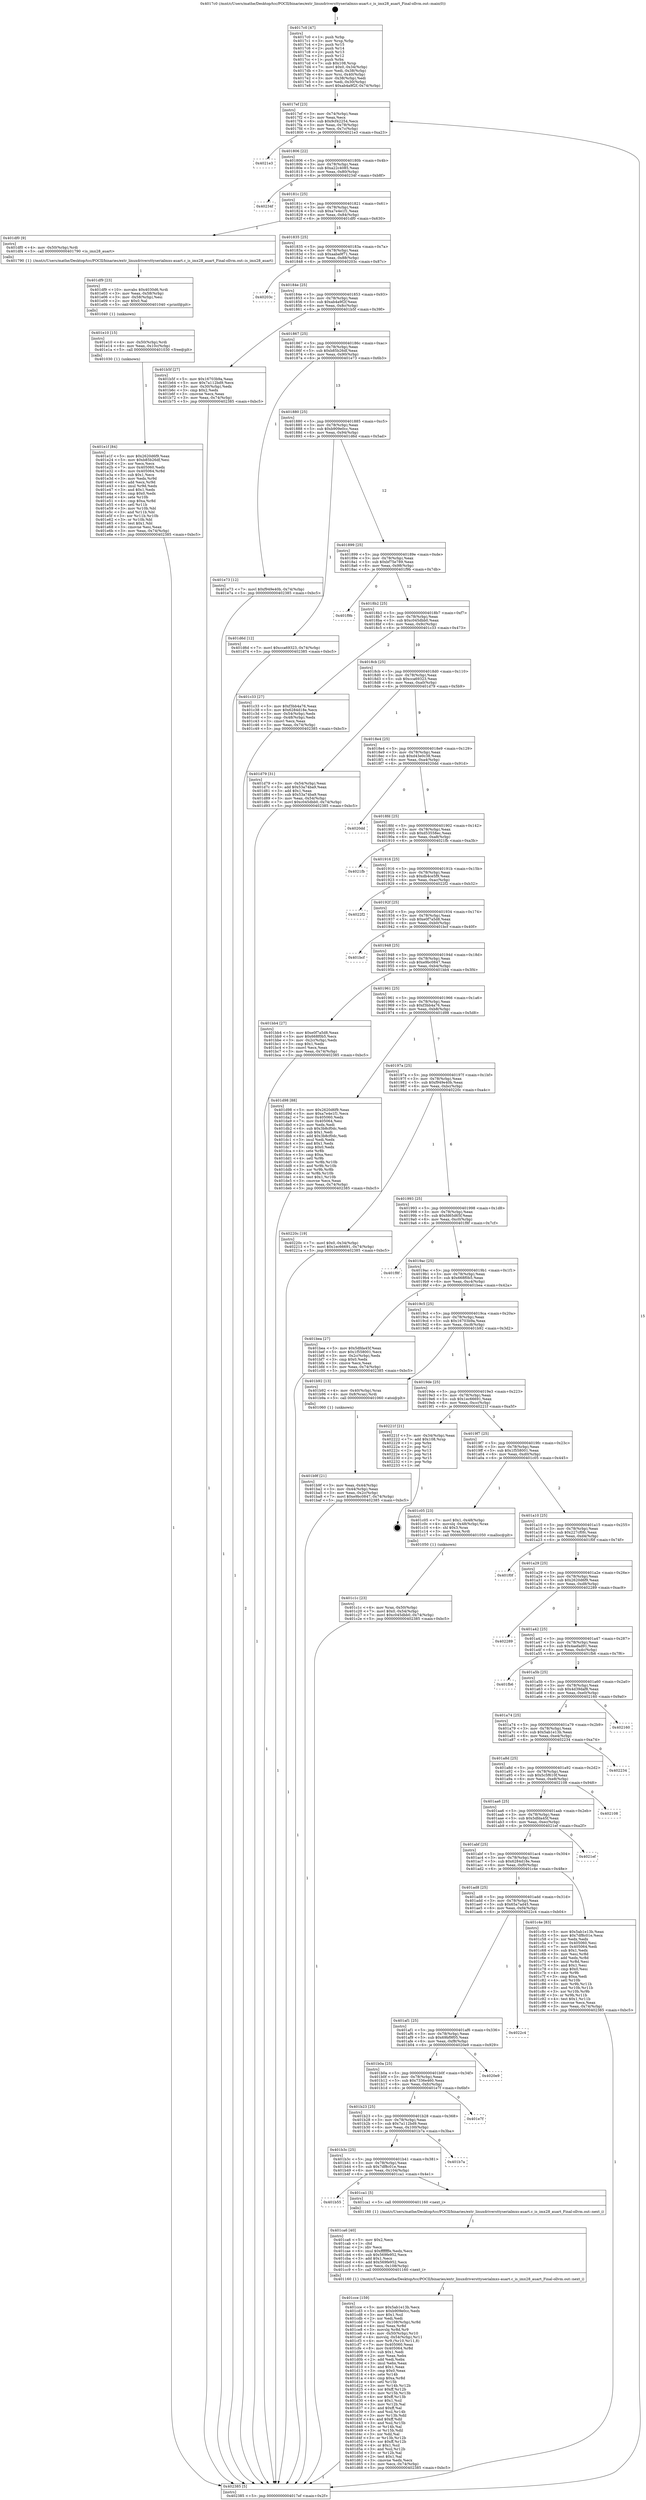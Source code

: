 digraph "0x4017c0" {
  label = "0x4017c0 (/mnt/c/Users/mathe/Desktop/tcc/POCII/binaries/extr_linuxdriversttyserialmxs-auart.c_is_imx28_auart_Final-ollvm.out::main(0))"
  labelloc = "t"
  node[shape=record]

  Entry [label="",width=0.3,height=0.3,shape=circle,fillcolor=black,style=filled]
  "0x4017ef" [label="{
     0x4017ef [23]\l
     | [instrs]\l
     &nbsp;&nbsp;0x4017ef \<+3\>: mov -0x74(%rbp),%eax\l
     &nbsp;&nbsp;0x4017f2 \<+2\>: mov %eax,%ecx\l
     &nbsp;&nbsp;0x4017f4 \<+6\>: sub $0x9cf42254,%ecx\l
     &nbsp;&nbsp;0x4017fa \<+3\>: mov %eax,-0x78(%rbp)\l
     &nbsp;&nbsp;0x4017fd \<+3\>: mov %ecx,-0x7c(%rbp)\l
     &nbsp;&nbsp;0x401800 \<+6\>: je 00000000004021e3 \<main+0xa23\>\l
  }"]
  "0x4021e3" [label="{
     0x4021e3\l
  }", style=dashed]
  "0x401806" [label="{
     0x401806 [22]\l
     | [instrs]\l
     &nbsp;&nbsp;0x401806 \<+5\>: jmp 000000000040180b \<main+0x4b\>\l
     &nbsp;&nbsp;0x40180b \<+3\>: mov -0x78(%rbp),%eax\l
     &nbsp;&nbsp;0x40180e \<+5\>: sub $0xa22c4085,%eax\l
     &nbsp;&nbsp;0x401813 \<+3\>: mov %eax,-0x80(%rbp)\l
     &nbsp;&nbsp;0x401816 \<+6\>: je 000000000040234f \<main+0xb8f\>\l
  }"]
  Exit [label="",width=0.3,height=0.3,shape=circle,fillcolor=black,style=filled,peripheries=2]
  "0x40234f" [label="{
     0x40234f\l
  }", style=dashed]
  "0x40181c" [label="{
     0x40181c [25]\l
     | [instrs]\l
     &nbsp;&nbsp;0x40181c \<+5\>: jmp 0000000000401821 \<main+0x61\>\l
     &nbsp;&nbsp;0x401821 \<+3\>: mov -0x78(%rbp),%eax\l
     &nbsp;&nbsp;0x401824 \<+5\>: sub $0xa7e4e1f1,%eax\l
     &nbsp;&nbsp;0x401829 \<+6\>: mov %eax,-0x84(%rbp)\l
     &nbsp;&nbsp;0x40182f \<+6\>: je 0000000000401df0 \<main+0x630\>\l
  }"]
  "0x401e1f" [label="{
     0x401e1f [84]\l
     | [instrs]\l
     &nbsp;&nbsp;0x401e1f \<+5\>: mov $0x2620d6f9,%eax\l
     &nbsp;&nbsp;0x401e24 \<+5\>: mov $0xb85b26df,%esi\l
     &nbsp;&nbsp;0x401e29 \<+2\>: xor %ecx,%ecx\l
     &nbsp;&nbsp;0x401e2b \<+7\>: mov 0x405060,%edx\l
     &nbsp;&nbsp;0x401e32 \<+8\>: mov 0x405064,%r8d\l
     &nbsp;&nbsp;0x401e3a \<+3\>: sub $0x1,%ecx\l
     &nbsp;&nbsp;0x401e3d \<+3\>: mov %edx,%r9d\l
     &nbsp;&nbsp;0x401e40 \<+3\>: add %ecx,%r9d\l
     &nbsp;&nbsp;0x401e43 \<+4\>: imul %r9d,%edx\l
     &nbsp;&nbsp;0x401e47 \<+3\>: and $0x1,%edx\l
     &nbsp;&nbsp;0x401e4a \<+3\>: cmp $0x0,%edx\l
     &nbsp;&nbsp;0x401e4d \<+4\>: sete %r10b\l
     &nbsp;&nbsp;0x401e51 \<+4\>: cmp $0xa,%r8d\l
     &nbsp;&nbsp;0x401e55 \<+4\>: setl %r11b\l
     &nbsp;&nbsp;0x401e59 \<+3\>: mov %r10b,%bl\l
     &nbsp;&nbsp;0x401e5c \<+3\>: and %r11b,%bl\l
     &nbsp;&nbsp;0x401e5f \<+3\>: xor %r11b,%r10b\l
     &nbsp;&nbsp;0x401e62 \<+3\>: or %r10b,%bl\l
     &nbsp;&nbsp;0x401e65 \<+3\>: test $0x1,%bl\l
     &nbsp;&nbsp;0x401e68 \<+3\>: cmovne %esi,%eax\l
     &nbsp;&nbsp;0x401e6b \<+3\>: mov %eax,-0x74(%rbp)\l
     &nbsp;&nbsp;0x401e6e \<+5\>: jmp 0000000000402385 \<main+0xbc5\>\l
  }"]
  "0x401df0" [label="{
     0x401df0 [9]\l
     | [instrs]\l
     &nbsp;&nbsp;0x401df0 \<+4\>: mov -0x50(%rbp),%rdi\l
     &nbsp;&nbsp;0x401df4 \<+5\>: call 0000000000401790 \<is_imx28_auart\>\l
     | [calls]\l
     &nbsp;&nbsp;0x401790 \{1\} (/mnt/c/Users/mathe/Desktop/tcc/POCII/binaries/extr_linuxdriversttyserialmxs-auart.c_is_imx28_auart_Final-ollvm.out::is_imx28_auart)\l
  }"]
  "0x401835" [label="{
     0x401835 [25]\l
     | [instrs]\l
     &nbsp;&nbsp;0x401835 \<+5\>: jmp 000000000040183a \<main+0x7a\>\l
     &nbsp;&nbsp;0x40183a \<+3\>: mov -0x78(%rbp),%eax\l
     &nbsp;&nbsp;0x40183d \<+5\>: sub $0xaaba9f71,%eax\l
     &nbsp;&nbsp;0x401842 \<+6\>: mov %eax,-0x88(%rbp)\l
     &nbsp;&nbsp;0x401848 \<+6\>: je 000000000040203c \<main+0x87c\>\l
  }"]
  "0x401e10" [label="{
     0x401e10 [15]\l
     | [instrs]\l
     &nbsp;&nbsp;0x401e10 \<+4\>: mov -0x50(%rbp),%rdi\l
     &nbsp;&nbsp;0x401e14 \<+6\>: mov %eax,-0x10c(%rbp)\l
     &nbsp;&nbsp;0x401e1a \<+5\>: call 0000000000401030 \<free@plt\>\l
     | [calls]\l
     &nbsp;&nbsp;0x401030 \{1\} (unknown)\l
  }"]
  "0x40203c" [label="{
     0x40203c\l
  }", style=dashed]
  "0x40184e" [label="{
     0x40184e [25]\l
     | [instrs]\l
     &nbsp;&nbsp;0x40184e \<+5\>: jmp 0000000000401853 \<main+0x93\>\l
     &nbsp;&nbsp;0x401853 \<+3\>: mov -0x78(%rbp),%eax\l
     &nbsp;&nbsp;0x401856 \<+5\>: sub $0xab4a9f2f,%eax\l
     &nbsp;&nbsp;0x40185b \<+6\>: mov %eax,-0x8c(%rbp)\l
     &nbsp;&nbsp;0x401861 \<+6\>: je 0000000000401b5f \<main+0x39f\>\l
  }"]
  "0x401df9" [label="{
     0x401df9 [23]\l
     | [instrs]\l
     &nbsp;&nbsp;0x401df9 \<+10\>: movabs $0x4030d6,%rdi\l
     &nbsp;&nbsp;0x401e03 \<+3\>: mov %eax,-0x58(%rbp)\l
     &nbsp;&nbsp;0x401e06 \<+3\>: mov -0x58(%rbp),%esi\l
     &nbsp;&nbsp;0x401e09 \<+2\>: mov $0x0,%al\l
     &nbsp;&nbsp;0x401e0b \<+5\>: call 0000000000401040 \<printf@plt\>\l
     | [calls]\l
     &nbsp;&nbsp;0x401040 \{1\} (unknown)\l
  }"]
  "0x401b5f" [label="{
     0x401b5f [27]\l
     | [instrs]\l
     &nbsp;&nbsp;0x401b5f \<+5\>: mov $0x16703b9a,%eax\l
     &nbsp;&nbsp;0x401b64 \<+5\>: mov $0x7a112bd9,%ecx\l
     &nbsp;&nbsp;0x401b69 \<+3\>: mov -0x30(%rbp),%edx\l
     &nbsp;&nbsp;0x401b6c \<+3\>: cmp $0x2,%edx\l
     &nbsp;&nbsp;0x401b6f \<+3\>: cmovne %ecx,%eax\l
     &nbsp;&nbsp;0x401b72 \<+3\>: mov %eax,-0x74(%rbp)\l
     &nbsp;&nbsp;0x401b75 \<+5\>: jmp 0000000000402385 \<main+0xbc5\>\l
  }"]
  "0x401867" [label="{
     0x401867 [25]\l
     | [instrs]\l
     &nbsp;&nbsp;0x401867 \<+5\>: jmp 000000000040186c \<main+0xac\>\l
     &nbsp;&nbsp;0x40186c \<+3\>: mov -0x78(%rbp),%eax\l
     &nbsp;&nbsp;0x40186f \<+5\>: sub $0xb85b26df,%eax\l
     &nbsp;&nbsp;0x401874 \<+6\>: mov %eax,-0x90(%rbp)\l
     &nbsp;&nbsp;0x40187a \<+6\>: je 0000000000401e73 \<main+0x6b3\>\l
  }"]
  "0x402385" [label="{
     0x402385 [5]\l
     | [instrs]\l
     &nbsp;&nbsp;0x402385 \<+5\>: jmp 00000000004017ef \<main+0x2f\>\l
  }"]
  "0x4017c0" [label="{
     0x4017c0 [47]\l
     | [instrs]\l
     &nbsp;&nbsp;0x4017c0 \<+1\>: push %rbp\l
     &nbsp;&nbsp;0x4017c1 \<+3\>: mov %rsp,%rbp\l
     &nbsp;&nbsp;0x4017c4 \<+2\>: push %r15\l
     &nbsp;&nbsp;0x4017c6 \<+2\>: push %r14\l
     &nbsp;&nbsp;0x4017c8 \<+2\>: push %r13\l
     &nbsp;&nbsp;0x4017ca \<+2\>: push %r12\l
     &nbsp;&nbsp;0x4017cc \<+1\>: push %rbx\l
     &nbsp;&nbsp;0x4017cd \<+7\>: sub $0x108,%rsp\l
     &nbsp;&nbsp;0x4017d4 \<+7\>: movl $0x0,-0x34(%rbp)\l
     &nbsp;&nbsp;0x4017db \<+3\>: mov %edi,-0x38(%rbp)\l
     &nbsp;&nbsp;0x4017de \<+4\>: mov %rsi,-0x40(%rbp)\l
     &nbsp;&nbsp;0x4017e2 \<+3\>: mov -0x38(%rbp),%edi\l
     &nbsp;&nbsp;0x4017e5 \<+3\>: mov %edi,-0x30(%rbp)\l
     &nbsp;&nbsp;0x4017e8 \<+7\>: movl $0xab4a9f2f,-0x74(%rbp)\l
  }"]
  "0x401cce" [label="{
     0x401cce [159]\l
     | [instrs]\l
     &nbsp;&nbsp;0x401cce \<+5\>: mov $0x5ab1e13b,%ecx\l
     &nbsp;&nbsp;0x401cd3 \<+5\>: mov $0xb909e0cc,%edx\l
     &nbsp;&nbsp;0x401cd8 \<+3\>: mov $0x1,%sil\l
     &nbsp;&nbsp;0x401cdb \<+2\>: xor %edi,%edi\l
     &nbsp;&nbsp;0x401cdd \<+7\>: mov -0x108(%rbp),%r8d\l
     &nbsp;&nbsp;0x401ce4 \<+4\>: imul %eax,%r8d\l
     &nbsp;&nbsp;0x401ce8 \<+3\>: movslq %r8d,%r9\l
     &nbsp;&nbsp;0x401ceb \<+4\>: mov -0x50(%rbp),%r10\l
     &nbsp;&nbsp;0x401cef \<+4\>: movslq -0x54(%rbp),%r11\l
     &nbsp;&nbsp;0x401cf3 \<+4\>: mov %r9,(%r10,%r11,8)\l
     &nbsp;&nbsp;0x401cf7 \<+7\>: mov 0x405060,%eax\l
     &nbsp;&nbsp;0x401cfe \<+8\>: mov 0x405064,%r8d\l
     &nbsp;&nbsp;0x401d06 \<+3\>: sub $0x1,%edi\l
     &nbsp;&nbsp;0x401d09 \<+2\>: mov %eax,%ebx\l
     &nbsp;&nbsp;0x401d0b \<+2\>: add %edi,%ebx\l
     &nbsp;&nbsp;0x401d0d \<+3\>: imul %ebx,%eax\l
     &nbsp;&nbsp;0x401d10 \<+3\>: and $0x1,%eax\l
     &nbsp;&nbsp;0x401d13 \<+3\>: cmp $0x0,%eax\l
     &nbsp;&nbsp;0x401d16 \<+4\>: sete %r14b\l
     &nbsp;&nbsp;0x401d1a \<+4\>: cmp $0xa,%r8d\l
     &nbsp;&nbsp;0x401d1e \<+4\>: setl %r15b\l
     &nbsp;&nbsp;0x401d22 \<+3\>: mov %r14b,%r12b\l
     &nbsp;&nbsp;0x401d25 \<+4\>: xor $0xff,%r12b\l
     &nbsp;&nbsp;0x401d29 \<+3\>: mov %r15b,%r13b\l
     &nbsp;&nbsp;0x401d2c \<+4\>: xor $0xff,%r13b\l
     &nbsp;&nbsp;0x401d30 \<+4\>: xor $0x1,%sil\l
     &nbsp;&nbsp;0x401d34 \<+3\>: mov %r12b,%al\l
     &nbsp;&nbsp;0x401d37 \<+2\>: and $0xff,%al\l
     &nbsp;&nbsp;0x401d39 \<+3\>: and %sil,%r14b\l
     &nbsp;&nbsp;0x401d3c \<+3\>: mov %r13b,%dil\l
     &nbsp;&nbsp;0x401d3f \<+4\>: and $0xff,%dil\l
     &nbsp;&nbsp;0x401d43 \<+3\>: and %sil,%r15b\l
     &nbsp;&nbsp;0x401d46 \<+3\>: or %r14b,%al\l
     &nbsp;&nbsp;0x401d49 \<+3\>: or %r15b,%dil\l
     &nbsp;&nbsp;0x401d4c \<+3\>: xor %dil,%al\l
     &nbsp;&nbsp;0x401d4f \<+3\>: or %r13b,%r12b\l
     &nbsp;&nbsp;0x401d52 \<+4\>: xor $0xff,%r12b\l
     &nbsp;&nbsp;0x401d56 \<+4\>: or $0x1,%sil\l
     &nbsp;&nbsp;0x401d5a \<+3\>: and %sil,%r12b\l
     &nbsp;&nbsp;0x401d5d \<+3\>: or %r12b,%al\l
     &nbsp;&nbsp;0x401d60 \<+2\>: test $0x1,%al\l
     &nbsp;&nbsp;0x401d62 \<+3\>: cmovne %edx,%ecx\l
     &nbsp;&nbsp;0x401d65 \<+3\>: mov %ecx,-0x74(%rbp)\l
     &nbsp;&nbsp;0x401d68 \<+5\>: jmp 0000000000402385 \<main+0xbc5\>\l
  }"]
  "0x401e73" [label="{
     0x401e73 [12]\l
     | [instrs]\l
     &nbsp;&nbsp;0x401e73 \<+7\>: movl $0xf949e40b,-0x74(%rbp)\l
     &nbsp;&nbsp;0x401e7a \<+5\>: jmp 0000000000402385 \<main+0xbc5\>\l
  }"]
  "0x401880" [label="{
     0x401880 [25]\l
     | [instrs]\l
     &nbsp;&nbsp;0x401880 \<+5\>: jmp 0000000000401885 \<main+0xc5\>\l
     &nbsp;&nbsp;0x401885 \<+3\>: mov -0x78(%rbp),%eax\l
     &nbsp;&nbsp;0x401888 \<+5\>: sub $0xb909e0cc,%eax\l
     &nbsp;&nbsp;0x40188d \<+6\>: mov %eax,-0x94(%rbp)\l
     &nbsp;&nbsp;0x401893 \<+6\>: je 0000000000401d6d \<main+0x5ad\>\l
  }"]
  "0x401ca6" [label="{
     0x401ca6 [40]\l
     | [instrs]\l
     &nbsp;&nbsp;0x401ca6 \<+5\>: mov $0x2,%ecx\l
     &nbsp;&nbsp;0x401cab \<+1\>: cltd\l
     &nbsp;&nbsp;0x401cac \<+2\>: idiv %ecx\l
     &nbsp;&nbsp;0x401cae \<+6\>: imul $0xfffffffe,%edx,%ecx\l
     &nbsp;&nbsp;0x401cb4 \<+6\>: sub $0x569fe952,%ecx\l
     &nbsp;&nbsp;0x401cba \<+3\>: add $0x1,%ecx\l
     &nbsp;&nbsp;0x401cbd \<+6\>: add $0x569fe952,%ecx\l
     &nbsp;&nbsp;0x401cc3 \<+6\>: mov %ecx,-0x108(%rbp)\l
     &nbsp;&nbsp;0x401cc9 \<+5\>: call 0000000000401160 \<next_i\>\l
     | [calls]\l
     &nbsp;&nbsp;0x401160 \{1\} (/mnt/c/Users/mathe/Desktop/tcc/POCII/binaries/extr_linuxdriversttyserialmxs-auart.c_is_imx28_auart_Final-ollvm.out::next_i)\l
  }"]
  "0x401d6d" [label="{
     0x401d6d [12]\l
     | [instrs]\l
     &nbsp;&nbsp;0x401d6d \<+7\>: movl $0xcca69323,-0x74(%rbp)\l
     &nbsp;&nbsp;0x401d74 \<+5\>: jmp 0000000000402385 \<main+0xbc5\>\l
  }"]
  "0x401899" [label="{
     0x401899 [25]\l
     | [instrs]\l
     &nbsp;&nbsp;0x401899 \<+5\>: jmp 000000000040189e \<main+0xde\>\l
     &nbsp;&nbsp;0x40189e \<+3\>: mov -0x78(%rbp),%eax\l
     &nbsp;&nbsp;0x4018a1 \<+5\>: sub $0xbf75e789,%eax\l
     &nbsp;&nbsp;0x4018a6 \<+6\>: mov %eax,-0x98(%rbp)\l
     &nbsp;&nbsp;0x4018ac \<+6\>: je 0000000000401f9b \<main+0x7db\>\l
  }"]
  "0x401b55" [label="{
     0x401b55\l
  }", style=dashed]
  "0x401f9b" [label="{
     0x401f9b\l
  }", style=dashed]
  "0x4018b2" [label="{
     0x4018b2 [25]\l
     | [instrs]\l
     &nbsp;&nbsp;0x4018b2 \<+5\>: jmp 00000000004018b7 \<main+0xf7\>\l
     &nbsp;&nbsp;0x4018b7 \<+3\>: mov -0x78(%rbp),%eax\l
     &nbsp;&nbsp;0x4018ba \<+5\>: sub $0xc045dbb0,%eax\l
     &nbsp;&nbsp;0x4018bf \<+6\>: mov %eax,-0x9c(%rbp)\l
     &nbsp;&nbsp;0x4018c5 \<+6\>: je 0000000000401c33 \<main+0x473\>\l
  }"]
  "0x401ca1" [label="{
     0x401ca1 [5]\l
     | [instrs]\l
     &nbsp;&nbsp;0x401ca1 \<+5\>: call 0000000000401160 \<next_i\>\l
     | [calls]\l
     &nbsp;&nbsp;0x401160 \{1\} (/mnt/c/Users/mathe/Desktop/tcc/POCII/binaries/extr_linuxdriversttyserialmxs-auart.c_is_imx28_auart_Final-ollvm.out::next_i)\l
  }"]
  "0x401c33" [label="{
     0x401c33 [27]\l
     | [instrs]\l
     &nbsp;&nbsp;0x401c33 \<+5\>: mov $0xf3bb4a76,%eax\l
     &nbsp;&nbsp;0x401c38 \<+5\>: mov $0x6284d18e,%ecx\l
     &nbsp;&nbsp;0x401c3d \<+3\>: mov -0x54(%rbp),%edx\l
     &nbsp;&nbsp;0x401c40 \<+3\>: cmp -0x48(%rbp),%edx\l
     &nbsp;&nbsp;0x401c43 \<+3\>: cmovl %ecx,%eax\l
     &nbsp;&nbsp;0x401c46 \<+3\>: mov %eax,-0x74(%rbp)\l
     &nbsp;&nbsp;0x401c49 \<+5\>: jmp 0000000000402385 \<main+0xbc5\>\l
  }"]
  "0x4018cb" [label="{
     0x4018cb [25]\l
     | [instrs]\l
     &nbsp;&nbsp;0x4018cb \<+5\>: jmp 00000000004018d0 \<main+0x110\>\l
     &nbsp;&nbsp;0x4018d0 \<+3\>: mov -0x78(%rbp),%eax\l
     &nbsp;&nbsp;0x4018d3 \<+5\>: sub $0xcca69323,%eax\l
     &nbsp;&nbsp;0x4018d8 \<+6\>: mov %eax,-0xa0(%rbp)\l
     &nbsp;&nbsp;0x4018de \<+6\>: je 0000000000401d79 \<main+0x5b9\>\l
  }"]
  "0x401b3c" [label="{
     0x401b3c [25]\l
     | [instrs]\l
     &nbsp;&nbsp;0x401b3c \<+5\>: jmp 0000000000401b41 \<main+0x381\>\l
     &nbsp;&nbsp;0x401b41 \<+3\>: mov -0x78(%rbp),%eax\l
     &nbsp;&nbsp;0x401b44 \<+5\>: sub $0x7df8c01e,%eax\l
     &nbsp;&nbsp;0x401b49 \<+6\>: mov %eax,-0x104(%rbp)\l
     &nbsp;&nbsp;0x401b4f \<+6\>: je 0000000000401ca1 \<main+0x4e1\>\l
  }"]
  "0x401d79" [label="{
     0x401d79 [31]\l
     | [instrs]\l
     &nbsp;&nbsp;0x401d79 \<+3\>: mov -0x54(%rbp),%eax\l
     &nbsp;&nbsp;0x401d7c \<+5\>: add $0x53a74ba9,%eax\l
     &nbsp;&nbsp;0x401d81 \<+3\>: add $0x1,%eax\l
     &nbsp;&nbsp;0x401d84 \<+5\>: sub $0x53a74ba9,%eax\l
     &nbsp;&nbsp;0x401d89 \<+3\>: mov %eax,-0x54(%rbp)\l
     &nbsp;&nbsp;0x401d8c \<+7\>: movl $0xc045dbb0,-0x74(%rbp)\l
     &nbsp;&nbsp;0x401d93 \<+5\>: jmp 0000000000402385 \<main+0xbc5\>\l
  }"]
  "0x4018e4" [label="{
     0x4018e4 [25]\l
     | [instrs]\l
     &nbsp;&nbsp;0x4018e4 \<+5\>: jmp 00000000004018e9 \<main+0x129\>\l
     &nbsp;&nbsp;0x4018e9 \<+3\>: mov -0x78(%rbp),%eax\l
     &nbsp;&nbsp;0x4018ec \<+5\>: sub $0xd43e0c38,%eax\l
     &nbsp;&nbsp;0x4018f1 \<+6\>: mov %eax,-0xa4(%rbp)\l
     &nbsp;&nbsp;0x4018f7 \<+6\>: je 00000000004020dd \<main+0x91d\>\l
  }"]
  "0x401b7a" [label="{
     0x401b7a\l
  }", style=dashed]
  "0x4020dd" [label="{
     0x4020dd\l
  }", style=dashed]
  "0x4018fd" [label="{
     0x4018fd [25]\l
     | [instrs]\l
     &nbsp;&nbsp;0x4018fd \<+5\>: jmp 0000000000401902 \<main+0x142\>\l
     &nbsp;&nbsp;0x401902 \<+3\>: mov -0x78(%rbp),%eax\l
     &nbsp;&nbsp;0x401905 \<+5\>: sub $0xd53558ec,%eax\l
     &nbsp;&nbsp;0x40190a \<+6\>: mov %eax,-0xa8(%rbp)\l
     &nbsp;&nbsp;0x401910 \<+6\>: je 00000000004021fb \<main+0xa3b\>\l
  }"]
  "0x401b23" [label="{
     0x401b23 [25]\l
     | [instrs]\l
     &nbsp;&nbsp;0x401b23 \<+5\>: jmp 0000000000401b28 \<main+0x368\>\l
     &nbsp;&nbsp;0x401b28 \<+3\>: mov -0x78(%rbp),%eax\l
     &nbsp;&nbsp;0x401b2b \<+5\>: sub $0x7a112bd9,%eax\l
     &nbsp;&nbsp;0x401b30 \<+6\>: mov %eax,-0x100(%rbp)\l
     &nbsp;&nbsp;0x401b36 \<+6\>: je 0000000000401b7a \<main+0x3ba\>\l
  }"]
  "0x4021fb" [label="{
     0x4021fb\l
  }", style=dashed]
  "0x401916" [label="{
     0x401916 [25]\l
     | [instrs]\l
     &nbsp;&nbsp;0x401916 \<+5\>: jmp 000000000040191b \<main+0x15b\>\l
     &nbsp;&nbsp;0x40191b \<+3\>: mov -0x78(%rbp),%eax\l
     &nbsp;&nbsp;0x40191e \<+5\>: sub $0xdb4ce5f9,%eax\l
     &nbsp;&nbsp;0x401923 \<+6\>: mov %eax,-0xac(%rbp)\l
     &nbsp;&nbsp;0x401929 \<+6\>: je 00000000004022f2 \<main+0xb32\>\l
  }"]
  "0x401e7f" [label="{
     0x401e7f\l
  }", style=dashed]
  "0x4022f2" [label="{
     0x4022f2\l
  }", style=dashed]
  "0x40192f" [label="{
     0x40192f [25]\l
     | [instrs]\l
     &nbsp;&nbsp;0x40192f \<+5\>: jmp 0000000000401934 \<main+0x174\>\l
     &nbsp;&nbsp;0x401934 \<+3\>: mov -0x78(%rbp),%eax\l
     &nbsp;&nbsp;0x401937 \<+5\>: sub $0xe0f7a5d8,%eax\l
     &nbsp;&nbsp;0x40193c \<+6\>: mov %eax,-0xb0(%rbp)\l
     &nbsp;&nbsp;0x401942 \<+6\>: je 0000000000401bcf \<main+0x40f\>\l
  }"]
  "0x401b0a" [label="{
     0x401b0a [25]\l
     | [instrs]\l
     &nbsp;&nbsp;0x401b0a \<+5\>: jmp 0000000000401b0f \<main+0x34f\>\l
     &nbsp;&nbsp;0x401b0f \<+3\>: mov -0x78(%rbp),%eax\l
     &nbsp;&nbsp;0x401b12 \<+5\>: sub $0x7336e460,%eax\l
     &nbsp;&nbsp;0x401b17 \<+6\>: mov %eax,-0xfc(%rbp)\l
     &nbsp;&nbsp;0x401b1d \<+6\>: je 0000000000401e7f \<main+0x6bf\>\l
  }"]
  "0x401bcf" [label="{
     0x401bcf\l
  }", style=dashed]
  "0x401948" [label="{
     0x401948 [25]\l
     | [instrs]\l
     &nbsp;&nbsp;0x401948 \<+5\>: jmp 000000000040194d \<main+0x18d\>\l
     &nbsp;&nbsp;0x40194d \<+3\>: mov -0x78(%rbp),%eax\l
     &nbsp;&nbsp;0x401950 \<+5\>: sub $0xe9bc0847,%eax\l
     &nbsp;&nbsp;0x401955 \<+6\>: mov %eax,-0xb4(%rbp)\l
     &nbsp;&nbsp;0x40195b \<+6\>: je 0000000000401bb4 \<main+0x3f4\>\l
  }"]
  "0x4020e9" [label="{
     0x4020e9\l
  }", style=dashed]
  "0x401bb4" [label="{
     0x401bb4 [27]\l
     | [instrs]\l
     &nbsp;&nbsp;0x401bb4 \<+5\>: mov $0xe0f7a5d8,%eax\l
     &nbsp;&nbsp;0x401bb9 \<+5\>: mov $0x668f0b5,%ecx\l
     &nbsp;&nbsp;0x401bbe \<+3\>: mov -0x2c(%rbp),%edx\l
     &nbsp;&nbsp;0x401bc1 \<+3\>: cmp $0x1,%edx\l
     &nbsp;&nbsp;0x401bc4 \<+3\>: cmovl %ecx,%eax\l
     &nbsp;&nbsp;0x401bc7 \<+3\>: mov %eax,-0x74(%rbp)\l
     &nbsp;&nbsp;0x401bca \<+5\>: jmp 0000000000402385 \<main+0xbc5\>\l
  }"]
  "0x401961" [label="{
     0x401961 [25]\l
     | [instrs]\l
     &nbsp;&nbsp;0x401961 \<+5\>: jmp 0000000000401966 \<main+0x1a6\>\l
     &nbsp;&nbsp;0x401966 \<+3\>: mov -0x78(%rbp),%eax\l
     &nbsp;&nbsp;0x401969 \<+5\>: sub $0xf3bb4a76,%eax\l
     &nbsp;&nbsp;0x40196e \<+6\>: mov %eax,-0xb8(%rbp)\l
     &nbsp;&nbsp;0x401974 \<+6\>: je 0000000000401d98 \<main+0x5d8\>\l
  }"]
  "0x401af1" [label="{
     0x401af1 [25]\l
     | [instrs]\l
     &nbsp;&nbsp;0x401af1 \<+5\>: jmp 0000000000401af6 \<main+0x336\>\l
     &nbsp;&nbsp;0x401af6 \<+3\>: mov -0x78(%rbp),%eax\l
     &nbsp;&nbsp;0x401af9 \<+5\>: sub $0x69bf9f05,%eax\l
     &nbsp;&nbsp;0x401afe \<+6\>: mov %eax,-0xf8(%rbp)\l
     &nbsp;&nbsp;0x401b04 \<+6\>: je 00000000004020e9 \<main+0x929\>\l
  }"]
  "0x401d98" [label="{
     0x401d98 [88]\l
     | [instrs]\l
     &nbsp;&nbsp;0x401d98 \<+5\>: mov $0x2620d6f9,%eax\l
     &nbsp;&nbsp;0x401d9d \<+5\>: mov $0xa7e4e1f1,%ecx\l
     &nbsp;&nbsp;0x401da2 \<+7\>: mov 0x405060,%edx\l
     &nbsp;&nbsp;0x401da9 \<+7\>: mov 0x405064,%esi\l
     &nbsp;&nbsp;0x401db0 \<+2\>: mov %edx,%edi\l
     &nbsp;&nbsp;0x401db2 \<+6\>: sub $0x3b8cf0dc,%edi\l
     &nbsp;&nbsp;0x401db8 \<+3\>: sub $0x1,%edi\l
     &nbsp;&nbsp;0x401dbb \<+6\>: add $0x3b8cf0dc,%edi\l
     &nbsp;&nbsp;0x401dc1 \<+3\>: imul %edi,%edx\l
     &nbsp;&nbsp;0x401dc4 \<+3\>: and $0x1,%edx\l
     &nbsp;&nbsp;0x401dc7 \<+3\>: cmp $0x0,%edx\l
     &nbsp;&nbsp;0x401dca \<+4\>: sete %r8b\l
     &nbsp;&nbsp;0x401dce \<+3\>: cmp $0xa,%esi\l
     &nbsp;&nbsp;0x401dd1 \<+4\>: setl %r9b\l
     &nbsp;&nbsp;0x401dd5 \<+3\>: mov %r8b,%r10b\l
     &nbsp;&nbsp;0x401dd8 \<+3\>: and %r9b,%r10b\l
     &nbsp;&nbsp;0x401ddb \<+3\>: xor %r9b,%r8b\l
     &nbsp;&nbsp;0x401dde \<+3\>: or %r8b,%r10b\l
     &nbsp;&nbsp;0x401de1 \<+4\>: test $0x1,%r10b\l
     &nbsp;&nbsp;0x401de5 \<+3\>: cmovne %ecx,%eax\l
     &nbsp;&nbsp;0x401de8 \<+3\>: mov %eax,-0x74(%rbp)\l
     &nbsp;&nbsp;0x401deb \<+5\>: jmp 0000000000402385 \<main+0xbc5\>\l
  }"]
  "0x40197a" [label="{
     0x40197a [25]\l
     | [instrs]\l
     &nbsp;&nbsp;0x40197a \<+5\>: jmp 000000000040197f \<main+0x1bf\>\l
     &nbsp;&nbsp;0x40197f \<+3\>: mov -0x78(%rbp),%eax\l
     &nbsp;&nbsp;0x401982 \<+5\>: sub $0xf949e40b,%eax\l
     &nbsp;&nbsp;0x401987 \<+6\>: mov %eax,-0xbc(%rbp)\l
     &nbsp;&nbsp;0x40198d \<+6\>: je 000000000040220c \<main+0xa4c\>\l
  }"]
  "0x4022c4" [label="{
     0x4022c4\l
  }", style=dashed]
  "0x40220c" [label="{
     0x40220c [19]\l
     | [instrs]\l
     &nbsp;&nbsp;0x40220c \<+7\>: movl $0x0,-0x34(%rbp)\l
     &nbsp;&nbsp;0x402213 \<+7\>: movl $0x1ec66691,-0x74(%rbp)\l
     &nbsp;&nbsp;0x40221a \<+5\>: jmp 0000000000402385 \<main+0xbc5\>\l
  }"]
  "0x401993" [label="{
     0x401993 [25]\l
     | [instrs]\l
     &nbsp;&nbsp;0x401993 \<+5\>: jmp 0000000000401998 \<main+0x1d8\>\l
     &nbsp;&nbsp;0x401998 \<+3\>: mov -0x78(%rbp),%eax\l
     &nbsp;&nbsp;0x40199b \<+5\>: sub $0xfd65d65f,%eax\l
     &nbsp;&nbsp;0x4019a0 \<+6\>: mov %eax,-0xc0(%rbp)\l
     &nbsp;&nbsp;0x4019a6 \<+6\>: je 0000000000401f8f \<main+0x7cf\>\l
  }"]
  "0x401ad8" [label="{
     0x401ad8 [25]\l
     | [instrs]\l
     &nbsp;&nbsp;0x401ad8 \<+5\>: jmp 0000000000401add \<main+0x31d\>\l
     &nbsp;&nbsp;0x401add \<+3\>: mov -0x78(%rbp),%eax\l
     &nbsp;&nbsp;0x401ae0 \<+5\>: sub $0x65a7ad45,%eax\l
     &nbsp;&nbsp;0x401ae5 \<+6\>: mov %eax,-0xf4(%rbp)\l
     &nbsp;&nbsp;0x401aeb \<+6\>: je 00000000004022c4 \<main+0xb04\>\l
  }"]
  "0x401f8f" [label="{
     0x401f8f\l
  }", style=dashed]
  "0x4019ac" [label="{
     0x4019ac [25]\l
     | [instrs]\l
     &nbsp;&nbsp;0x4019ac \<+5\>: jmp 00000000004019b1 \<main+0x1f1\>\l
     &nbsp;&nbsp;0x4019b1 \<+3\>: mov -0x78(%rbp),%eax\l
     &nbsp;&nbsp;0x4019b4 \<+5\>: sub $0x668f0b5,%eax\l
     &nbsp;&nbsp;0x4019b9 \<+6\>: mov %eax,-0xc4(%rbp)\l
     &nbsp;&nbsp;0x4019bf \<+6\>: je 0000000000401bea \<main+0x42a\>\l
  }"]
  "0x401c4e" [label="{
     0x401c4e [83]\l
     | [instrs]\l
     &nbsp;&nbsp;0x401c4e \<+5\>: mov $0x5ab1e13b,%eax\l
     &nbsp;&nbsp;0x401c53 \<+5\>: mov $0x7df8c01e,%ecx\l
     &nbsp;&nbsp;0x401c58 \<+2\>: xor %edx,%edx\l
     &nbsp;&nbsp;0x401c5a \<+7\>: mov 0x405060,%esi\l
     &nbsp;&nbsp;0x401c61 \<+7\>: mov 0x405064,%edi\l
     &nbsp;&nbsp;0x401c68 \<+3\>: sub $0x1,%edx\l
     &nbsp;&nbsp;0x401c6b \<+3\>: mov %esi,%r8d\l
     &nbsp;&nbsp;0x401c6e \<+3\>: add %edx,%r8d\l
     &nbsp;&nbsp;0x401c71 \<+4\>: imul %r8d,%esi\l
     &nbsp;&nbsp;0x401c75 \<+3\>: and $0x1,%esi\l
     &nbsp;&nbsp;0x401c78 \<+3\>: cmp $0x0,%esi\l
     &nbsp;&nbsp;0x401c7b \<+4\>: sete %r9b\l
     &nbsp;&nbsp;0x401c7f \<+3\>: cmp $0xa,%edi\l
     &nbsp;&nbsp;0x401c82 \<+4\>: setl %r10b\l
     &nbsp;&nbsp;0x401c86 \<+3\>: mov %r9b,%r11b\l
     &nbsp;&nbsp;0x401c89 \<+3\>: and %r10b,%r11b\l
     &nbsp;&nbsp;0x401c8c \<+3\>: xor %r10b,%r9b\l
     &nbsp;&nbsp;0x401c8f \<+3\>: or %r9b,%r11b\l
     &nbsp;&nbsp;0x401c92 \<+4\>: test $0x1,%r11b\l
     &nbsp;&nbsp;0x401c96 \<+3\>: cmovne %ecx,%eax\l
     &nbsp;&nbsp;0x401c99 \<+3\>: mov %eax,-0x74(%rbp)\l
     &nbsp;&nbsp;0x401c9c \<+5\>: jmp 0000000000402385 \<main+0xbc5\>\l
  }"]
  "0x401bea" [label="{
     0x401bea [27]\l
     | [instrs]\l
     &nbsp;&nbsp;0x401bea \<+5\>: mov $0x5dfda45f,%eax\l
     &nbsp;&nbsp;0x401bef \<+5\>: mov $0x1f558001,%ecx\l
     &nbsp;&nbsp;0x401bf4 \<+3\>: mov -0x2c(%rbp),%edx\l
     &nbsp;&nbsp;0x401bf7 \<+3\>: cmp $0x0,%edx\l
     &nbsp;&nbsp;0x401bfa \<+3\>: cmove %ecx,%eax\l
     &nbsp;&nbsp;0x401bfd \<+3\>: mov %eax,-0x74(%rbp)\l
     &nbsp;&nbsp;0x401c00 \<+5\>: jmp 0000000000402385 \<main+0xbc5\>\l
  }"]
  "0x4019c5" [label="{
     0x4019c5 [25]\l
     | [instrs]\l
     &nbsp;&nbsp;0x4019c5 \<+5\>: jmp 00000000004019ca \<main+0x20a\>\l
     &nbsp;&nbsp;0x4019ca \<+3\>: mov -0x78(%rbp),%eax\l
     &nbsp;&nbsp;0x4019cd \<+5\>: sub $0x16703b9a,%eax\l
     &nbsp;&nbsp;0x4019d2 \<+6\>: mov %eax,-0xc8(%rbp)\l
     &nbsp;&nbsp;0x4019d8 \<+6\>: je 0000000000401b92 \<main+0x3d2\>\l
  }"]
  "0x401abf" [label="{
     0x401abf [25]\l
     | [instrs]\l
     &nbsp;&nbsp;0x401abf \<+5\>: jmp 0000000000401ac4 \<main+0x304\>\l
     &nbsp;&nbsp;0x401ac4 \<+3\>: mov -0x78(%rbp),%eax\l
     &nbsp;&nbsp;0x401ac7 \<+5\>: sub $0x6284d18e,%eax\l
     &nbsp;&nbsp;0x401acc \<+6\>: mov %eax,-0xf0(%rbp)\l
     &nbsp;&nbsp;0x401ad2 \<+6\>: je 0000000000401c4e \<main+0x48e\>\l
  }"]
  "0x401b92" [label="{
     0x401b92 [13]\l
     | [instrs]\l
     &nbsp;&nbsp;0x401b92 \<+4\>: mov -0x40(%rbp),%rax\l
     &nbsp;&nbsp;0x401b96 \<+4\>: mov 0x8(%rax),%rdi\l
     &nbsp;&nbsp;0x401b9a \<+5\>: call 0000000000401060 \<atoi@plt\>\l
     | [calls]\l
     &nbsp;&nbsp;0x401060 \{1\} (unknown)\l
  }"]
  "0x4019de" [label="{
     0x4019de [25]\l
     | [instrs]\l
     &nbsp;&nbsp;0x4019de \<+5\>: jmp 00000000004019e3 \<main+0x223\>\l
     &nbsp;&nbsp;0x4019e3 \<+3\>: mov -0x78(%rbp),%eax\l
     &nbsp;&nbsp;0x4019e6 \<+5\>: sub $0x1ec66691,%eax\l
     &nbsp;&nbsp;0x4019eb \<+6\>: mov %eax,-0xcc(%rbp)\l
     &nbsp;&nbsp;0x4019f1 \<+6\>: je 000000000040221f \<main+0xa5f\>\l
  }"]
  "0x401b9f" [label="{
     0x401b9f [21]\l
     | [instrs]\l
     &nbsp;&nbsp;0x401b9f \<+3\>: mov %eax,-0x44(%rbp)\l
     &nbsp;&nbsp;0x401ba2 \<+3\>: mov -0x44(%rbp),%eax\l
     &nbsp;&nbsp;0x401ba5 \<+3\>: mov %eax,-0x2c(%rbp)\l
     &nbsp;&nbsp;0x401ba8 \<+7\>: movl $0xe9bc0847,-0x74(%rbp)\l
     &nbsp;&nbsp;0x401baf \<+5\>: jmp 0000000000402385 \<main+0xbc5\>\l
  }"]
  "0x4021ef" [label="{
     0x4021ef\l
  }", style=dashed]
  "0x40221f" [label="{
     0x40221f [21]\l
     | [instrs]\l
     &nbsp;&nbsp;0x40221f \<+3\>: mov -0x34(%rbp),%eax\l
     &nbsp;&nbsp;0x402222 \<+7\>: add $0x108,%rsp\l
     &nbsp;&nbsp;0x402229 \<+1\>: pop %rbx\l
     &nbsp;&nbsp;0x40222a \<+2\>: pop %r12\l
     &nbsp;&nbsp;0x40222c \<+2\>: pop %r13\l
     &nbsp;&nbsp;0x40222e \<+2\>: pop %r14\l
     &nbsp;&nbsp;0x402230 \<+2\>: pop %r15\l
     &nbsp;&nbsp;0x402232 \<+1\>: pop %rbp\l
     &nbsp;&nbsp;0x402233 \<+1\>: ret\l
  }"]
  "0x4019f7" [label="{
     0x4019f7 [25]\l
     | [instrs]\l
     &nbsp;&nbsp;0x4019f7 \<+5\>: jmp 00000000004019fc \<main+0x23c\>\l
     &nbsp;&nbsp;0x4019fc \<+3\>: mov -0x78(%rbp),%eax\l
     &nbsp;&nbsp;0x4019ff \<+5\>: sub $0x1f558001,%eax\l
     &nbsp;&nbsp;0x401a04 \<+6\>: mov %eax,-0xd0(%rbp)\l
     &nbsp;&nbsp;0x401a0a \<+6\>: je 0000000000401c05 \<main+0x445\>\l
  }"]
  "0x401aa6" [label="{
     0x401aa6 [25]\l
     | [instrs]\l
     &nbsp;&nbsp;0x401aa6 \<+5\>: jmp 0000000000401aab \<main+0x2eb\>\l
     &nbsp;&nbsp;0x401aab \<+3\>: mov -0x78(%rbp),%eax\l
     &nbsp;&nbsp;0x401aae \<+5\>: sub $0x5dfda45f,%eax\l
     &nbsp;&nbsp;0x401ab3 \<+6\>: mov %eax,-0xec(%rbp)\l
     &nbsp;&nbsp;0x401ab9 \<+6\>: je 00000000004021ef \<main+0xa2f\>\l
  }"]
  "0x401c05" [label="{
     0x401c05 [23]\l
     | [instrs]\l
     &nbsp;&nbsp;0x401c05 \<+7\>: movl $0x1,-0x48(%rbp)\l
     &nbsp;&nbsp;0x401c0c \<+4\>: movslq -0x48(%rbp),%rax\l
     &nbsp;&nbsp;0x401c10 \<+4\>: shl $0x3,%rax\l
     &nbsp;&nbsp;0x401c14 \<+3\>: mov %rax,%rdi\l
     &nbsp;&nbsp;0x401c17 \<+5\>: call 0000000000401050 \<malloc@plt\>\l
     | [calls]\l
     &nbsp;&nbsp;0x401050 \{1\} (unknown)\l
  }"]
  "0x401a10" [label="{
     0x401a10 [25]\l
     | [instrs]\l
     &nbsp;&nbsp;0x401a10 \<+5\>: jmp 0000000000401a15 \<main+0x255\>\l
     &nbsp;&nbsp;0x401a15 \<+3\>: mov -0x78(%rbp),%eax\l
     &nbsp;&nbsp;0x401a18 \<+5\>: sub $0x227cf0fc,%eax\l
     &nbsp;&nbsp;0x401a1d \<+6\>: mov %eax,-0xd4(%rbp)\l
     &nbsp;&nbsp;0x401a23 \<+6\>: je 0000000000401f0f \<main+0x74f\>\l
  }"]
  "0x401c1c" [label="{
     0x401c1c [23]\l
     | [instrs]\l
     &nbsp;&nbsp;0x401c1c \<+4\>: mov %rax,-0x50(%rbp)\l
     &nbsp;&nbsp;0x401c20 \<+7\>: movl $0x0,-0x54(%rbp)\l
     &nbsp;&nbsp;0x401c27 \<+7\>: movl $0xc045dbb0,-0x74(%rbp)\l
     &nbsp;&nbsp;0x401c2e \<+5\>: jmp 0000000000402385 \<main+0xbc5\>\l
  }"]
  "0x402108" [label="{
     0x402108\l
  }", style=dashed]
  "0x401f0f" [label="{
     0x401f0f\l
  }", style=dashed]
  "0x401a29" [label="{
     0x401a29 [25]\l
     | [instrs]\l
     &nbsp;&nbsp;0x401a29 \<+5\>: jmp 0000000000401a2e \<main+0x26e\>\l
     &nbsp;&nbsp;0x401a2e \<+3\>: mov -0x78(%rbp),%eax\l
     &nbsp;&nbsp;0x401a31 \<+5\>: sub $0x2620d6f9,%eax\l
     &nbsp;&nbsp;0x401a36 \<+6\>: mov %eax,-0xd8(%rbp)\l
     &nbsp;&nbsp;0x401a3c \<+6\>: je 0000000000402289 \<main+0xac9\>\l
  }"]
  "0x401a8d" [label="{
     0x401a8d [25]\l
     | [instrs]\l
     &nbsp;&nbsp;0x401a8d \<+5\>: jmp 0000000000401a92 \<main+0x2d2\>\l
     &nbsp;&nbsp;0x401a92 \<+3\>: mov -0x78(%rbp),%eax\l
     &nbsp;&nbsp;0x401a95 \<+5\>: sub $0x5c5f610f,%eax\l
     &nbsp;&nbsp;0x401a9a \<+6\>: mov %eax,-0xe8(%rbp)\l
     &nbsp;&nbsp;0x401aa0 \<+6\>: je 0000000000402108 \<main+0x948\>\l
  }"]
  "0x402289" [label="{
     0x402289\l
  }", style=dashed]
  "0x401a42" [label="{
     0x401a42 [25]\l
     | [instrs]\l
     &nbsp;&nbsp;0x401a42 \<+5\>: jmp 0000000000401a47 \<main+0x287\>\l
     &nbsp;&nbsp;0x401a47 \<+3\>: mov -0x78(%rbp),%eax\l
     &nbsp;&nbsp;0x401a4a \<+5\>: sub $0x4aefad91,%eax\l
     &nbsp;&nbsp;0x401a4f \<+6\>: mov %eax,-0xdc(%rbp)\l
     &nbsp;&nbsp;0x401a55 \<+6\>: je 0000000000401fb6 \<main+0x7f6\>\l
  }"]
  "0x402234" [label="{
     0x402234\l
  }", style=dashed]
  "0x401fb6" [label="{
     0x401fb6\l
  }", style=dashed]
  "0x401a5b" [label="{
     0x401a5b [25]\l
     | [instrs]\l
     &nbsp;&nbsp;0x401a5b \<+5\>: jmp 0000000000401a60 \<main+0x2a0\>\l
     &nbsp;&nbsp;0x401a60 \<+3\>: mov -0x78(%rbp),%eax\l
     &nbsp;&nbsp;0x401a63 \<+5\>: sub $0x4d39daf8,%eax\l
     &nbsp;&nbsp;0x401a68 \<+6\>: mov %eax,-0xe0(%rbp)\l
     &nbsp;&nbsp;0x401a6e \<+6\>: je 0000000000402160 \<main+0x9a0\>\l
  }"]
  "0x401a74" [label="{
     0x401a74 [25]\l
     | [instrs]\l
     &nbsp;&nbsp;0x401a74 \<+5\>: jmp 0000000000401a79 \<main+0x2b9\>\l
     &nbsp;&nbsp;0x401a79 \<+3\>: mov -0x78(%rbp),%eax\l
     &nbsp;&nbsp;0x401a7c \<+5\>: sub $0x5ab1e13b,%eax\l
     &nbsp;&nbsp;0x401a81 \<+6\>: mov %eax,-0xe4(%rbp)\l
     &nbsp;&nbsp;0x401a87 \<+6\>: je 0000000000402234 \<main+0xa74\>\l
  }"]
  "0x402160" [label="{
     0x402160\l
  }", style=dashed]
  Entry -> "0x4017c0" [label=" 1"]
  "0x4017ef" -> "0x4021e3" [label=" 0"]
  "0x4017ef" -> "0x401806" [label=" 16"]
  "0x40221f" -> Exit [label=" 1"]
  "0x401806" -> "0x40234f" [label=" 0"]
  "0x401806" -> "0x40181c" [label=" 16"]
  "0x40220c" -> "0x402385" [label=" 1"]
  "0x40181c" -> "0x401df0" [label=" 1"]
  "0x40181c" -> "0x401835" [label=" 15"]
  "0x401e73" -> "0x402385" [label=" 1"]
  "0x401835" -> "0x40203c" [label=" 0"]
  "0x401835" -> "0x40184e" [label=" 15"]
  "0x401e1f" -> "0x402385" [label=" 1"]
  "0x40184e" -> "0x401b5f" [label=" 1"]
  "0x40184e" -> "0x401867" [label=" 14"]
  "0x401b5f" -> "0x402385" [label=" 1"]
  "0x4017c0" -> "0x4017ef" [label=" 1"]
  "0x402385" -> "0x4017ef" [label=" 15"]
  "0x401e10" -> "0x401e1f" [label=" 1"]
  "0x401867" -> "0x401e73" [label=" 1"]
  "0x401867" -> "0x401880" [label=" 13"]
  "0x401df9" -> "0x401e10" [label=" 1"]
  "0x401880" -> "0x401d6d" [label=" 1"]
  "0x401880" -> "0x401899" [label=" 12"]
  "0x401df0" -> "0x401df9" [label=" 1"]
  "0x401899" -> "0x401f9b" [label=" 0"]
  "0x401899" -> "0x4018b2" [label=" 12"]
  "0x401d98" -> "0x402385" [label=" 1"]
  "0x4018b2" -> "0x401c33" [label=" 2"]
  "0x4018b2" -> "0x4018cb" [label=" 10"]
  "0x401d79" -> "0x402385" [label=" 1"]
  "0x4018cb" -> "0x401d79" [label=" 1"]
  "0x4018cb" -> "0x4018e4" [label=" 9"]
  "0x401cce" -> "0x402385" [label=" 1"]
  "0x4018e4" -> "0x4020dd" [label=" 0"]
  "0x4018e4" -> "0x4018fd" [label=" 9"]
  "0x401ca6" -> "0x401cce" [label=" 1"]
  "0x4018fd" -> "0x4021fb" [label=" 0"]
  "0x4018fd" -> "0x401916" [label=" 9"]
  "0x401b3c" -> "0x401b55" [label=" 0"]
  "0x401916" -> "0x4022f2" [label=" 0"]
  "0x401916" -> "0x40192f" [label=" 9"]
  "0x401b3c" -> "0x401ca1" [label=" 1"]
  "0x40192f" -> "0x401bcf" [label=" 0"]
  "0x40192f" -> "0x401948" [label=" 9"]
  "0x401b23" -> "0x401b3c" [label=" 1"]
  "0x401948" -> "0x401bb4" [label=" 1"]
  "0x401948" -> "0x401961" [label=" 8"]
  "0x401b23" -> "0x401b7a" [label=" 0"]
  "0x401961" -> "0x401d98" [label=" 1"]
  "0x401961" -> "0x40197a" [label=" 7"]
  "0x401b0a" -> "0x401b23" [label=" 1"]
  "0x40197a" -> "0x40220c" [label=" 1"]
  "0x40197a" -> "0x401993" [label=" 6"]
  "0x401b0a" -> "0x401e7f" [label=" 0"]
  "0x401993" -> "0x401f8f" [label=" 0"]
  "0x401993" -> "0x4019ac" [label=" 6"]
  "0x401af1" -> "0x401b0a" [label=" 1"]
  "0x4019ac" -> "0x401bea" [label=" 1"]
  "0x4019ac" -> "0x4019c5" [label=" 5"]
  "0x401af1" -> "0x4020e9" [label=" 0"]
  "0x4019c5" -> "0x401b92" [label=" 1"]
  "0x4019c5" -> "0x4019de" [label=" 4"]
  "0x401b92" -> "0x401b9f" [label=" 1"]
  "0x401b9f" -> "0x402385" [label=" 1"]
  "0x401bb4" -> "0x402385" [label=" 1"]
  "0x401bea" -> "0x402385" [label=" 1"]
  "0x401ad8" -> "0x401af1" [label=" 1"]
  "0x4019de" -> "0x40221f" [label=" 1"]
  "0x4019de" -> "0x4019f7" [label=" 3"]
  "0x401ad8" -> "0x4022c4" [label=" 0"]
  "0x4019f7" -> "0x401c05" [label=" 1"]
  "0x4019f7" -> "0x401a10" [label=" 2"]
  "0x401c05" -> "0x401c1c" [label=" 1"]
  "0x401c1c" -> "0x402385" [label=" 1"]
  "0x401c33" -> "0x402385" [label=" 2"]
  "0x401c4e" -> "0x402385" [label=" 1"]
  "0x401a10" -> "0x401f0f" [label=" 0"]
  "0x401a10" -> "0x401a29" [label=" 2"]
  "0x401abf" -> "0x401ad8" [label=" 1"]
  "0x401a29" -> "0x402289" [label=" 0"]
  "0x401a29" -> "0x401a42" [label=" 2"]
  "0x401ca1" -> "0x401ca6" [label=" 1"]
  "0x401a42" -> "0x401fb6" [label=" 0"]
  "0x401a42" -> "0x401a5b" [label=" 2"]
  "0x401aa6" -> "0x401abf" [label=" 2"]
  "0x401a5b" -> "0x402160" [label=" 0"]
  "0x401a5b" -> "0x401a74" [label=" 2"]
  "0x401aa6" -> "0x4021ef" [label=" 0"]
  "0x401a74" -> "0x402234" [label=" 0"]
  "0x401a74" -> "0x401a8d" [label=" 2"]
  "0x401abf" -> "0x401c4e" [label=" 1"]
  "0x401a8d" -> "0x402108" [label=" 0"]
  "0x401a8d" -> "0x401aa6" [label=" 2"]
  "0x401d6d" -> "0x402385" [label=" 1"]
}
